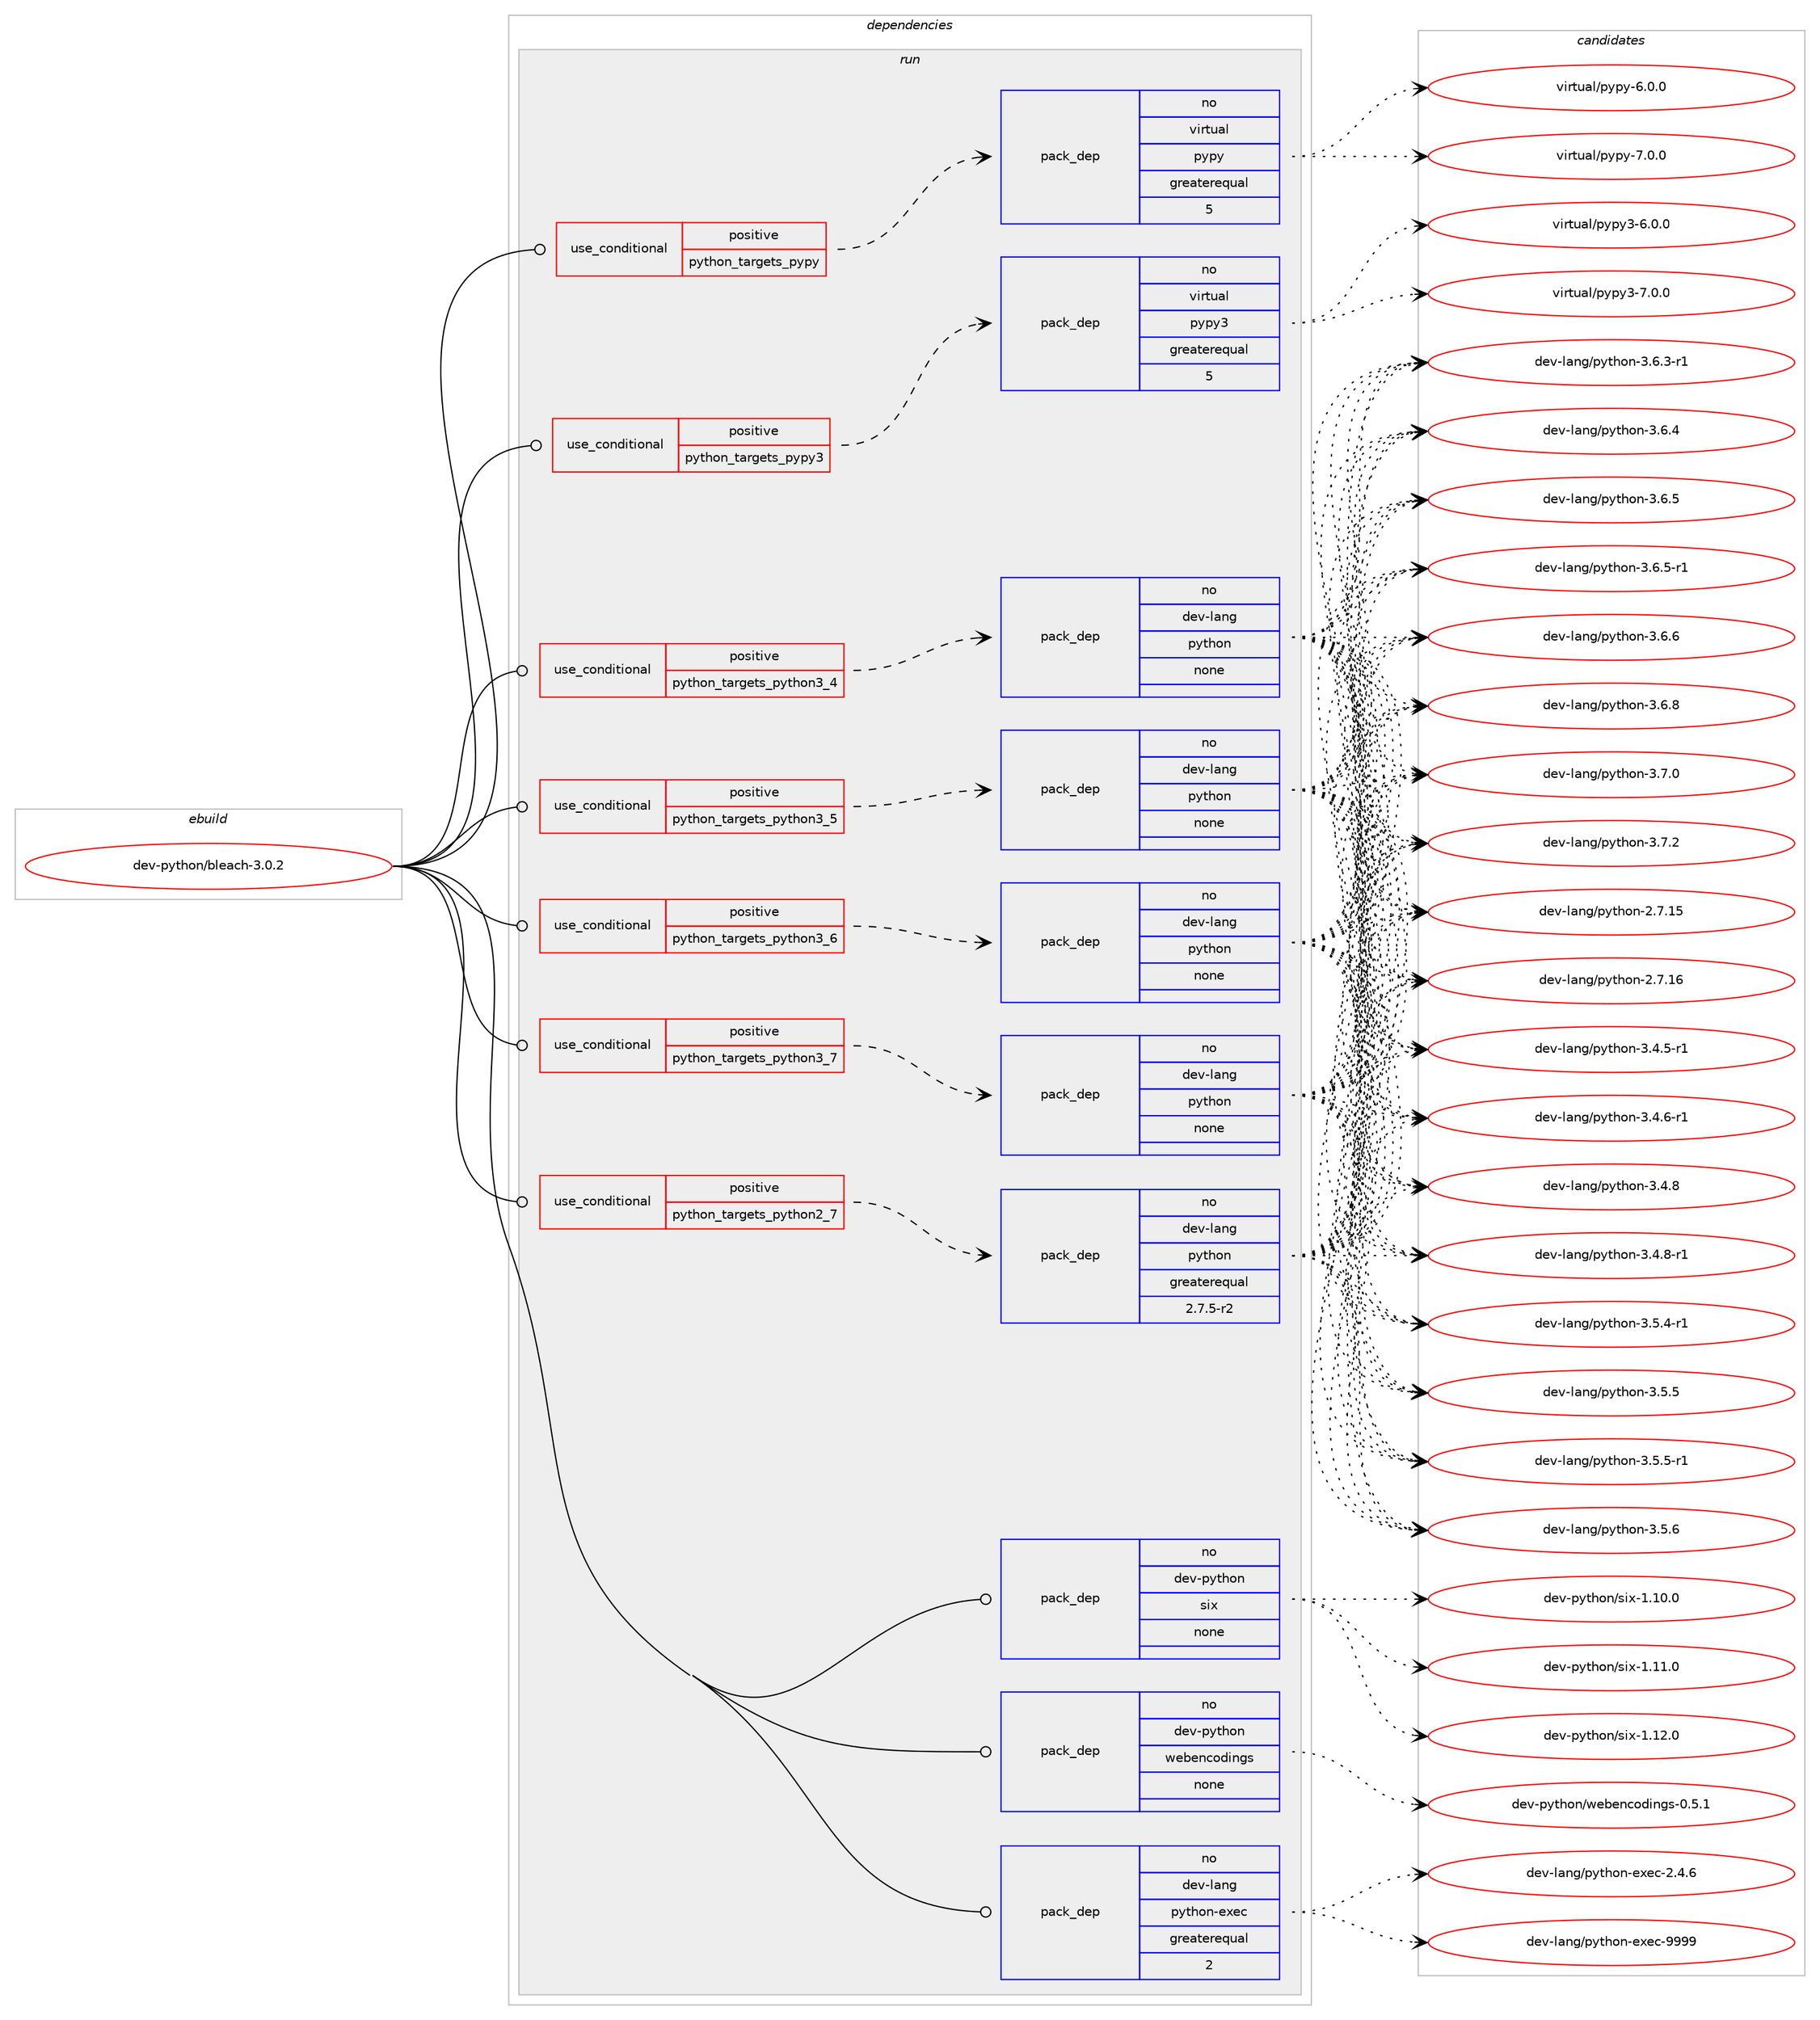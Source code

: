 digraph prolog {

# *************
# Graph options
# *************

newrank=true;
concentrate=true;
compound=true;
graph [rankdir=LR,fontname=Helvetica,fontsize=10,ranksep=1.5];#, ranksep=2.5, nodesep=0.2];
edge  [arrowhead=vee];
node  [fontname=Helvetica,fontsize=10];

# **********
# The ebuild
# **********

subgraph cluster_leftcol {
color=gray;
rank=same;
label=<<i>ebuild</i>>;
id [label="dev-python/bleach-3.0.2", color=red, width=4, href="../dev-python/bleach-3.0.2.svg"];
}

# ****************
# The dependencies
# ****************

subgraph cluster_midcol {
color=gray;
label=<<i>dependencies</i>>;
subgraph cluster_compile {
fillcolor="#eeeeee";
style=filled;
label=<<i>compile</i>>;
}
subgraph cluster_compileandrun {
fillcolor="#eeeeee";
style=filled;
label=<<i>compile and run</i>>;
}
subgraph cluster_run {
fillcolor="#eeeeee";
style=filled;
label=<<i>run</i>>;
subgraph cond371709 {
dependency1401292 [label=<<TABLE BORDER="0" CELLBORDER="1" CELLSPACING="0" CELLPADDING="4"><TR><TD ROWSPAN="3" CELLPADDING="10">use_conditional</TD></TR><TR><TD>positive</TD></TR><TR><TD>python_targets_pypy</TD></TR></TABLE>>, shape=none, color=red];
subgraph pack1006355 {
dependency1401293 [label=<<TABLE BORDER="0" CELLBORDER="1" CELLSPACING="0" CELLPADDING="4" WIDTH="220"><TR><TD ROWSPAN="6" CELLPADDING="30">pack_dep</TD></TR><TR><TD WIDTH="110">no</TD></TR><TR><TD>virtual</TD></TR><TR><TD>pypy</TD></TR><TR><TD>greaterequal</TD></TR><TR><TD>5</TD></TR></TABLE>>, shape=none, color=blue];
}
dependency1401292:e -> dependency1401293:w [weight=20,style="dashed",arrowhead="vee"];
}
id:e -> dependency1401292:w [weight=20,style="solid",arrowhead="odot"];
subgraph cond371710 {
dependency1401294 [label=<<TABLE BORDER="0" CELLBORDER="1" CELLSPACING="0" CELLPADDING="4"><TR><TD ROWSPAN="3" CELLPADDING="10">use_conditional</TD></TR><TR><TD>positive</TD></TR><TR><TD>python_targets_pypy3</TD></TR></TABLE>>, shape=none, color=red];
subgraph pack1006356 {
dependency1401295 [label=<<TABLE BORDER="0" CELLBORDER="1" CELLSPACING="0" CELLPADDING="4" WIDTH="220"><TR><TD ROWSPAN="6" CELLPADDING="30">pack_dep</TD></TR><TR><TD WIDTH="110">no</TD></TR><TR><TD>virtual</TD></TR><TR><TD>pypy3</TD></TR><TR><TD>greaterequal</TD></TR><TR><TD>5</TD></TR></TABLE>>, shape=none, color=blue];
}
dependency1401294:e -> dependency1401295:w [weight=20,style="dashed",arrowhead="vee"];
}
id:e -> dependency1401294:w [weight=20,style="solid",arrowhead="odot"];
subgraph cond371711 {
dependency1401296 [label=<<TABLE BORDER="0" CELLBORDER="1" CELLSPACING="0" CELLPADDING="4"><TR><TD ROWSPAN="3" CELLPADDING="10">use_conditional</TD></TR><TR><TD>positive</TD></TR><TR><TD>python_targets_python2_7</TD></TR></TABLE>>, shape=none, color=red];
subgraph pack1006357 {
dependency1401297 [label=<<TABLE BORDER="0" CELLBORDER="1" CELLSPACING="0" CELLPADDING="4" WIDTH="220"><TR><TD ROWSPAN="6" CELLPADDING="30">pack_dep</TD></TR><TR><TD WIDTH="110">no</TD></TR><TR><TD>dev-lang</TD></TR><TR><TD>python</TD></TR><TR><TD>greaterequal</TD></TR><TR><TD>2.7.5-r2</TD></TR></TABLE>>, shape=none, color=blue];
}
dependency1401296:e -> dependency1401297:w [weight=20,style="dashed",arrowhead="vee"];
}
id:e -> dependency1401296:w [weight=20,style="solid",arrowhead="odot"];
subgraph cond371712 {
dependency1401298 [label=<<TABLE BORDER="0" CELLBORDER="1" CELLSPACING="0" CELLPADDING="4"><TR><TD ROWSPAN="3" CELLPADDING="10">use_conditional</TD></TR><TR><TD>positive</TD></TR><TR><TD>python_targets_python3_4</TD></TR></TABLE>>, shape=none, color=red];
subgraph pack1006358 {
dependency1401299 [label=<<TABLE BORDER="0" CELLBORDER="1" CELLSPACING="0" CELLPADDING="4" WIDTH="220"><TR><TD ROWSPAN="6" CELLPADDING="30">pack_dep</TD></TR><TR><TD WIDTH="110">no</TD></TR><TR><TD>dev-lang</TD></TR><TR><TD>python</TD></TR><TR><TD>none</TD></TR><TR><TD></TD></TR></TABLE>>, shape=none, color=blue];
}
dependency1401298:e -> dependency1401299:w [weight=20,style="dashed",arrowhead="vee"];
}
id:e -> dependency1401298:w [weight=20,style="solid",arrowhead="odot"];
subgraph cond371713 {
dependency1401300 [label=<<TABLE BORDER="0" CELLBORDER="1" CELLSPACING="0" CELLPADDING="4"><TR><TD ROWSPAN="3" CELLPADDING="10">use_conditional</TD></TR><TR><TD>positive</TD></TR><TR><TD>python_targets_python3_5</TD></TR></TABLE>>, shape=none, color=red];
subgraph pack1006359 {
dependency1401301 [label=<<TABLE BORDER="0" CELLBORDER="1" CELLSPACING="0" CELLPADDING="4" WIDTH="220"><TR><TD ROWSPAN="6" CELLPADDING="30">pack_dep</TD></TR><TR><TD WIDTH="110">no</TD></TR><TR><TD>dev-lang</TD></TR><TR><TD>python</TD></TR><TR><TD>none</TD></TR><TR><TD></TD></TR></TABLE>>, shape=none, color=blue];
}
dependency1401300:e -> dependency1401301:w [weight=20,style="dashed",arrowhead="vee"];
}
id:e -> dependency1401300:w [weight=20,style="solid",arrowhead="odot"];
subgraph cond371714 {
dependency1401302 [label=<<TABLE BORDER="0" CELLBORDER="1" CELLSPACING="0" CELLPADDING="4"><TR><TD ROWSPAN="3" CELLPADDING="10">use_conditional</TD></TR><TR><TD>positive</TD></TR><TR><TD>python_targets_python3_6</TD></TR></TABLE>>, shape=none, color=red];
subgraph pack1006360 {
dependency1401303 [label=<<TABLE BORDER="0" CELLBORDER="1" CELLSPACING="0" CELLPADDING="4" WIDTH="220"><TR><TD ROWSPAN="6" CELLPADDING="30">pack_dep</TD></TR><TR><TD WIDTH="110">no</TD></TR><TR><TD>dev-lang</TD></TR><TR><TD>python</TD></TR><TR><TD>none</TD></TR><TR><TD></TD></TR></TABLE>>, shape=none, color=blue];
}
dependency1401302:e -> dependency1401303:w [weight=20,style="dashed",arrowhead="vee"];
}
id:e -> dependency1401302:w [weight=20,style="solid",arrowhead="odot"];
subgraph cond371715 {
dependency1401304 [label=<<TABLE BORDER="0" CELLBORDER="1" CELLSPACING="0" CELLPADDING="4"><TR><TD ROWSPAN="3" CELLPADDING="10">use_conditional</TD></TR><TR><TD>positive</TD></TR><TR><TD>python_targets_python3_7</TD></TR></TABLE>>, shape=none, color=red];
subgraph pack1006361 {
dependency1401305 [label=<<TABLE BORDER="0" CELLBORDER="1" CELLSPACING="0" CELLPADDING="4" WIDTH="220"><TR><TD ROWSPAN="6" CELLPADDING="30">pack_dep</TD></TR><TR><TD WIDTH="110">no</TD></TR><TR><TD>dev-lang</TD></TR><TR><TD>python</TD></TR><TR><TD>none</TD></TR><TR><TD></TD></TR></TABLE>>, shape=none, color=blue];
}
dependency1401304:e -> dependency1401305:w [weight=20,style="dashed",arrowhead="vee"];
}
id:e -> dependency1401304:w [weight=20,style="solid",arrowhead="odot"];
subgraph pack1006362 {
dependency1401306 [label=<<TABLE BORDER="0" CELLBORDER="1" CELLSPACING="0" CELLPADDING="4" WIDTH="220"><TR><TD ROWSPAN="6" CELLPADDING="30">pack_dep</TD></TR><TR><TD WIDTH="110">no</TD></TR><TR><TD>dev-lang</TD></TR><TR><TD>python-exec</TD></TR><TR><TD>greaterequal</TD></TR><TR><TD>2</TD></TR></TABLE>>, shape=none, color=blue];
}
id:e -> dependency1401306:w [weight=20,style="solid",arrowhead="odot"];
subgraph pack1006363 {
dependency1401307 [label=<<TABLE BORDER="0" CELLBORDER="1" CELLSPACING="0" CELLPADDING="4" WIDTH="220"><TR><TD ROWSPAN="6" CELLPADDING="30">pack_dep</TD></TR><TR><TD WIDTH="110">no</TD></TR><TR><TD>dev-python</TD></TR><TR><TD>six</TD></TR><TR><TD>none</TD></TR><TR><TD></TD></TR></TABLE>>, shape=none, color=blue];
}
id:e -> dependency1401307:w [weight=20,style="solid",arrowhead="odot"];
subgraph pack1006364 {
dependency1401308 [label=<<TABLE BORDER="0" CELLBORDER="1" CELLSPACING="0" CELLPADDING="4" WIDTH="220"><TR><TD ROWSPAN="6" CELLPADDING="30">pack_dep</TD></TR><TR><TD WIDTH="110">no</TD></TR><TR><TD>dev-python</TD></TR><TR><TD>webencodings</TD></TR><TR><TD>none</TD></TR><TR><TD></TD></TR></TABLE>>, shape=none, color=blue];
}
id:e -> dependency1401308:w [weight=20,style="solid",arrowhead="odot"];
}
}

# **************
# The candidates
# **************

subgraph cluster_choices {
rank=same;
color=gray;
label=<<i>candidates</i>>;

subgraph choice1006355 {
color=black;
nodesep=1;
choice1181051141161179710847112121112121455446484648 [label="virtual/pypy-6.0.0", color=red, width=4,href="../virtual/pypy-6.0.0.svg"];
choice1181051141161179710847112121112121455546484648 [label="virtual/pypy-7.0.0", color=red, width=4,href="../virtual/pypy-7.0.0.svg"];
dependency1401293:e -> choice1181051141161179710847112121112121455446484648:w [style=dotted,weight="100"];
dependency1401293:e -> choice1181051141161179710847112121112121455546484648:w [style=dotted,weight="100"];
}
subgraph choice1006356 {
color=black;
nodesep=1;
choice118105114116117971084711212111212151455446484648 [label="virtual/pypy3-6.0.0", color=red, width=4,href="../virtual/pypy3-6.0.0.svg"];
choice118105114116117971084711212111212151455546484648 [label="virtual/pypy3-7.0.0", color=red, width=4,href="../virtual/pypy3-7.0.0.svg"];
dependency1401295:e -> choice118105114116117971084711212111212151455446484648:w [style=dotted,weight="100"];
dependency1401295:e -> choice118105114116117971084711212111212151455546484648:w [style=dotted,weight="100"];
}
subgraph choice1006357 {
color=black;
nodesep=1;
choice10010111845108971101034711212111610411111045504655464953 [label="dev-lang/python-2.7.15", color=red, width=4,href="../dev-lang/python-2.7.15.svg"];
choice10010111845108971101034711212111610411111045504655464954 [label="dev-lang/python-2.7.16", color=red, width=4,href="../dev-lang/python-2.7.16.svg"];
choice1001011184510897110103471121211161041111104551465246534511449 [label="dev-lang/python-3.4.5-r1", color=red, width=4,href="../dev-lang/python-3.4.5-r1.svg"];
choice1001011184510897110103471121211161041111104551465246544511449 [label="dev-lang/python-3.4.6-r1", color=red, width=4,href="../dev-lang/python-3.4.6-r1.svg"];
choice100101118451089711010347112121116104111110455146524656 [label="dev-lang/python-3.4.8", color=red, width=4,href="../dev-lang/python-3.4.8.svg"];
choice1001011184510897110103471121211161041111104551465246564511449 [label="dev-lang/python-3.4.8-r1", color=red, width=4,href="../dev-lang/python-3.4.8-r1.svg"];
choice1001011184510897110103471121211161041111104551465346524511449 [label="dev-lang/python-3.5.4-r1", color=red, width=4,href="../dev-lang/python-3.5.4-r1.svg"];
choice100101118451089711010347112121116104111110455146534653 [label="dev-lang/python-3.5.5", color=red, width=4,href="../dev-lang/python-3.5.5.svg"];
choice1001011184510897110103471121211161041111104551465346534511449 [label="dev-lang/python-3.5.5-r1", color=red, width=4,href="../dev-lang/python-3.5.5-r1.svg"];
choice100101118451089711010347112121116104111110455146534654 [label="dev-lang/python-3.5.6", color=red, width=4,href="../dev-lang/python-3.5.6.svg"];
choice1001011184510897110103471121211161041111104551465446514511449 [label="dev-lang/python-3.6.3-r1", color=red, width=4,href="../dev-lang/python-3.6.3-r1.svg"];
choice100101118451089711010347112121116104111110455146544652 [label="dev-lang/python-3.6.4", color=red, width=4,href="../dev-lang/python-3.6.4.svg"];
choice100101118451089711010347112121116104111110455146544653 [label="dev-lang/python-3.6.5", color=red, width=4,href="../dev-lang/python-3.6.5.svg"];
choice1001011184510897110103471121211161041111104551465446534511449 [label="dev-lang/python-3.6.5-r1", color=red, width=4,href="../dev-lang/python-3.6.5-r1.svg"];
choice100101118451089711010347112121116104111110455146544654 [label="dev-lang/python-3.6.6", color=red, width=4,href="../dev-lang/python-3.6.6.svg"];
choice100101118451089711010347112121116104111110455146544656 [label="dev-lang/python-3.6.8", color=red, width=4,href="../dev-lang/python-3.6.8.svg"];
choice100101118451089711010347112121116104111110455146554648 [label="dev-lang/python-3.7.0", color=red, width=4,href="../dev-lang/python-3.7.0.svg"];
choice100101118451089711010347112121116104111110455146554650 [label="dev-lang/python-3.7.2", color=red, width=4,href="../dev-lang/python-3.7.2.svg"];
dependency1401297:e -> choice10010111845108971101034711212111610411111045504655464953:w [style=dotted,weight="100"];
dependency1401297:e -> choice10010111845108971101034711212111610411111045504655464954:w [style=dotted,weight="100"];
dependency1401297:e -> choice1001011184510897110103471121211161041111104551465246534511449:w [style=dotted,weight="100"];
dependency1401297:e -> choice1001011184510897110103471121211161041111104551465246544511449:w [style=dotted,weight="100"];
dependency1401297:e -> choice100101118451089711010347112121116104111110455146524656:w [style=dotted,weight="100"];
dependency1401297:e -> choice1001011184510897110103471121211161041111104551465246564511449:w [style=dotted,weight="100"];
dependency1401297:e -> choice1001011184510897110103471121211161041111104551465346524511449:w [style=dotted,weight="100"];
dependency1401297:e -> choice100101118451089711010347112121116104111110455146534653:w [style=dotted,weight="100"];
dependency1401297:e -> choice1001011184510897110103471121211161041111104551465346534511449:w [style=dotted,weight="100"];
dependency1401297:e -> choice100101118451089711010347112121116104111110455146534654:w [style=dotted,weight="100"];
dependency1401297:e -> choice1001011184510897110103471121211161041111104551465446514511449:w [style=dotted,weight="100"];
dependency1401297:e -> choice100101118451089711010347112121116104111110455146544652:w [style=dotted,weight="100"];
dependency1401297:e -> choice100101118451089711010347112121116104111110455146544653:w [style=dotted,weight="100"];
dependency1401297:e -> choice1001011184510897110103471121211161041111104551465446534511449:w [style=dotted,weight="100"];
dependency1401297:e -> choice100101118451089711010347112121116104111110455146544654:w [style=dotted,weight="100"];
dependency1401297:e -> choice100101118451089711010347112121116104111110455146544656:w [style=dotted,weight="100"];
dependency1401297:e -> choice100101118451089711010347112121116104111110455146554648:w [style=dotted,weight="100"];
dependency1401297:e -> choice100101118451089711010347112121116104111110455146554650:w [style=dotted,weight="100"];
}
subgraph choice1006358 {
color=black;
nodesep=1;
choice10010111845108971101034711212111610411111045504655464953 [label="dev-lang/python-2.7.15", color=red, width=4,href="../dev-lang/python-2.7.15.svg"];
choice10010111845108971101034711212111610411111045504655464954 [label="dev-lang/python-2.7.16", color=red, width=4,href="../dev-lang/python-2.7.16.svg"];
choice1001011184510897110103471121211161041111104551465246534511449 [label="dev-lang/python-3.4.5-r1", color=red, width=4,href="../dev-lang/python-3.4.5-r1.svg"];
choice1001011184510897110103471121211161041111104551465246544511449 [label="dev-lang/python-3.4.6-r1", color=red, width=4,href="../dev-lang/python-3.4.6-r1.svg"];
choice100101118451089711010347112121116104111110455146524656 [label="dev-lang/python-3.4.8", color=red, width=4,href="../dev-lang/python-3.4.8.svg"];
choice1001011184510897110103471121211161041111104551465246564511449 [label="dev-lang/python-3.4.8-r1", color=red, width=4,href="../dev-lang/python-3.4.8-r1.svg"];
choice1001011184510897110103471121211161041111104551465346524511449 [label="dev-lang/python-3.5.4-r1", color=red, width=4,href="../dev-lang/python-3.5.4-r1.svg"];
choice100101118451089711010347112121116104111110455146534653 [label="dev-lang/python-3.5.5", color=red, width=4,href="../dev-lang/python-3.5.5.svg"];
choice1001011184510897110103471121211161041111104551465346534511449 [label="dev-lang/python-3.5.5-r1", color=red, width=4,href="../dev-lang/python-3.5.5-r1.svg"];
choice100101118451089711010347112121116104111110455146534654 [label="dev-lang/python-3.5.6", color=red, width=4,href="../dev-lang/python-3.5.6.svg"];
choice1001011184510897110103471121211161041111104551465446514511449 [label="dev-lang/python-3.6.3-r1", color=red, width=4,href="../dev-lang/python-3.6.3-r1.svg"];
choice100101118451089711010347112121116104111110455146544652 [label="dev-lang/python-3.6.4", color=red, width=4,href="../dev-lang/python-3.6.4.svg"];
choice100101118451089711010347112121116104111110455146544653 [label="dev-lang/python-3.6.5", color=red, width=4,href="../dev-lang/python-3.6.5.svg"];
choice1001011184510897110103471121211161041111104551465446534511449 [label="dev-lang/python-3.6.5-r1", color=red, width=4,href="../dev-lang/python-3.6.5-r1.svg"];
choice100101118451089711010347112121116104111110455146544654 [label="dev-lang/python-3.6.6", color=red, width=4,href="../dev-lang/python-3.6.6.svg"];
choice100101118451089711010347112121116104111110455146544656 [label="dev-lang/python-3.6.8", color=red, width=4,href="../dev-lang/python-3.6.8.svg"];
choice100101118451089711010347112121116104111110455146554648 [label="dev-lang/python-3.7.0", color=red, width=4,href="../dev-lang/python-3.7.0.svg"];
choice100101118451089711010347112121116104111110455146554650 [label="dev-lang/python-3.7.2", color=red, width=4,href="../dev-lang/python-3.7.2.svg"];
dependency1401299:e -> choice10010111845108971101034711212111610411111045504655464953:w [style=dotted,weight="100"];
dependency1401299:e -> choice10010111845108971101034711212111610411111045504655464954:w [style=dotted,weight="100"];
dependency1401299:e -> choice1001011184510897110103471121211161041111104551465246534511449:w [style=dotted,weight="100"];
dependency1401299:e -> choice1001011184510897110103471121211161041111104551465246544511449:w [style=dotted,weight="100"];
dependency1401299:e -> choice100101118451089711010347112121116104111110455146524656:w [style=dotted,weight="100"];
dependency1401299:e -> choice1001011184510897110103471121211161041111104551465246564511449:w [style=dotted,weight="100"];
dependency1401299:e -> choice1001011184510897110103471121211161041111104551465346524511449:w [style=dotted,weight="100"];
dependency1401299:e -> choice100101118451089711010347112121116104111110455146534653:w [style=dotted,weight="100"];
dependency1401299:e -> choice1001011184510897110103471121211161041111104551465346534511449:w [style=dotted,weight="100"];
dependency1401299:e -> choice100101118451089711010347112121116104111110455146534654:w [style=dotted,weight="100"];
dependency1401299:e -> choice1001011184510897110103471121211161041111104551465446514511449:w [style=dotted,weight="100"];
dependency1401299:e -> choice100101118451089711010347112121116104111110455146544652:w [style=dotted,weight="100"];
dependency1401299:e -> choice100101118451089711010347112121116104111110455146544653:w [style=dotted,weight="100"];
dependency1401299:e -> choice1001011184510897110103471121211161041111104551465446534511449:w [style=dotted,weight="100"];
dependency1401299:e -> choice100101118451089711010347112121116104111110455146544654:w [style=dotted,weight="100"];
dependency1401299:e -> choice100101118451089711010347112121116104111110455146544656:w [style=dotted,weight="100"];
dependency1401299:e -> choice100101118451089711010347112121116104111110455146554648:w [style=dotted,weight="100"];
dependency1401299:e -> choice100101118451089711010347112121116104111110455146554650:w [style=dotted,weight="100"];
}
subgraph choice1006359 {
color=black;
nodesep=1;
choice10010111845108971101034711212111610411111045504655464953 [label="dev-lang/python-2.7.15", color=red, width=4,href="../dev-lang/python-2.7.15.svg"];
choice10010111845108971101034711212111610411111045504655464954 [label="dev-lang/python-2.7.16", color=red, width=4,href="../dev-lang/python-2.7.16.svg"];
choice1001011184510897110103471121211161041111104551465246534511449 [label="dev-lang/python-3.4.5-r1", color=red, width=4,href="../dev-lang/python-3.4.5-r1.svg"];
choice1001011184510897110103471121211161041111104551465246544511449 [label="dev-lang/python-3.4.6-r1", color=red, width=4,href="../dev-lang/python-3.4.6-r1.svg"];
choice100101118451089711010347112121116104111110455146524656 [label="dev-lang/python-3.4.8", color=red, width=4,href="../dev-lang/python-3.4.8.svg"];
choice1001011184510897110103471121211161041111104551465246564511449 [label="dev-lang/python-3.4.8-r1", color=red, width=4,href="../dev-lang/python-3.4.8-r1.svg"];
choice1001011184510897110103471121211161041111104551465346524511449 [label="dev-lang/python-3.5.4-r1", color=red, width=4,href="../dev-lang/python-3.5.4-r1.svg"];
choice100101118451089711010347112121116104111110455146534653 [label="dev-lang/python-3.5.5", color=red, width=4,href="../dev-lang/python-3.5.5.svg"];
choice1001011184510897110103471121211161041111104551465346534511449 [label="dev-lang/python-3.5.5-r1", color=red, width=4,href="../dev-lang/python-3.5.5-r1.svg"];
choice100101118451089711010347112121116104111110455146534654 [label="dev-lang/python-3.5.6", color=red, width=4,href="../dev-lang/python-3.5.6.svg"];
choice1001011184510897110103471121211161041111104551465446514511449 [label="dev-lang/python-3.6.3-r1", color=red, width=4,href="../dev-lang/python-3.6.3-r1.svg"];
choice100101118451089711010347112121116104111110455146544652 [label="dev-lang/python-3.6.4", color=red, width=4,href="../dev-lang/python-3.6.4.svg"];
choice100101118451089711010347112121116104111110455146544653 [label="dev-lang/python-3.6.5", color=red, width=4,href="../dev-lang/python-3.6.5.svg"];
choice1001011184510897110103471121211161041111104551465446534511449 [label="dev-lang/python-3.6.5-r1", color=red, width=4,href="../dev-lang/python-3.6.5-r1.svg"];
choice100101118451089711010347112121116104111110455146544654 [label="dev-lang/python-3.6.6", color=red, width=4,href="../dev-lang/python-3.6.6.svg"];
choice100101118451089711010347112121116104111110455146544656 [label="dev-lang/python-3.6.8", color=red, width=4,href="../dev-lang/python-3.6.8.svg"];
choice100101118451089711010347112121116104111110455146554648 [label="dev-lang/python-3.7.0", color=red, width=4,href="../dev-lang/python-3.7.0.svg"];
choice100101118451089711010347112121116104111110455146554650 [label="dev-lang/python-3.7.2", color=red, width=4,href="../dev-lang/python-3.7.2.svg"];
dependency1401301:e -> choice10010111845108971101034711212111610411111045504655464953:w [style=dotted,weight="100"];
dependency1401301:e -> choice10010111845108971101034711212111610411111045504655464954:w [style=dotted,weight="100"];
dependency1401301:e -> choice1001011184510897110103471121211161041111104551465246534511449:w [style=dotted,weight="100"];
dependency1401301:e -> choice1001011184510897110103471121211161041111104551465246544511449:w [style=dotted,weight="100"];
dependency1401301:e -> choice100101118451089711010347112121116104111110455146524656:w [style=dotted,weight="100"];
dependency1401301:e -> choice1001011184510897110103471121211161041111104551465246564511449:w [style=dotted,weight="100"];
dependency1401301:e -> choice1001011184510897110103471121211161041111104551465346524511449:w [style=dotted,weight="100"];
dependency1401301:e -> choice100101118451089711010347112121116104111110455146534653:w [style=dotted,weight="100"];
dependency1401301:e -> choice1001011184510897110103471121211161041111104551465346534511449:w [style=dotted,weight="100"];
dependency1401301:e -> choice100101118451089711010347112121116104111110455146534654:w [style=dotted,weight="100"];
dependency1401301:e -> choice1001011184510897110103471121211161041111104551465446514511449:w [style=dotted,weight="100"];
dependency1401301:e -> choice100101118451089711010347112121116104111110455146544652:w [style=dotted,weight="100"];
dependency1401301:e -> choice100101118451089711010347112121116104111110455146544653:w [style=dotted,weight="100"];
dependency1401301:e -> choice1001011184510897110103471121211161041111104551465446534511449:w [style=dotted,weight="100"];
dependency1401301:e -> choice100101118451089711010347112121116104111110455146544654:w [style=dotted,weight="100"];
dependency1401301:e -> choice100101118451089711010347112121116104111110455146544656:w [style=dotted,weight="100"];
dependency1401301:e -> choice100101118451089711010347112121116104111110455146554648:w [style=dotted,weight="100"];
dependency1401301:e -> choice100101118451089711010347112121116104111110455146554650:w [style=dotted,weight="100"];
}
subgraph choice1006360 {
color=black;
nodesep=1;
choice10010111845108971101034711212111610411111045504655464953 [label="dev-lang/python-2.7.15", color=red, width=4,href="../dev-lang/python-2.7.15.svg"];
choice10010111845108971101034711212111610411111045504655464954 [label="dev-lang/python-2.7.16", color=red, width=4,href="../dev-lang/python-2.7.16.svg"];
choice1001011184510897110103471121211161041111104551465246534511449 [label="dev-lang/python-3.4.5-r1", color=red, width=4,href="../dev-lang/python-3.4.5-r1.svg"];
choice1001011184510897110103471121211161041111104551465246544511449 [label="dev-lang/python-3.4.6-r1", color=red, width=4,href="../dev-lang/python-3.4.6-r1.svg"];
choice100101118451089711010347112121116104111110455146524656 [label="dev-lang/python-3.4.8", color=red, width=4,href="../dev-lang/python-3.4.8.svg"];
choice1001011184510897110103471121211161041111104551465246564511449 [label="dev-lang/python-3.4.8-r1", color=red, width=4,href="../dev-lang/python-3.4.8-r1.svg"];
choice1001011184510897110103471121211161041111104551465346524511449 [label="dev-lang/python-3.5.4-r1", color=red, width=4,href="../dev-lang/python-3.5.4-r1.svg"];
choice100101118451089711010347112121116104111110455146534653 [label="dev-lang/python-3.5.5", color=red, width=4,href="../dev-lang/python-3.5.5.svg"];
choice1001011184510897110103471121211161041111104551465346534511449 [label="dev-lang/python-3.5.5-r1", color=red, width=4,href="../dev-lang/python-3.5.5-r1.svg"];
choice100101118451089711010347112121116104111110455146534654 [label="dev-lang/python-3.5.6", color=red, width=4,href="../dev-lang/python-3.5.6.svg"];
choice1001011184510897110103471121211161041111104551465446514511449 [label="dev-lang/python-3.6.3-r1", color=red, width=4,href="../dev-lang/python-3.6.3-r1.svg"];
choice100101118451089711010347112121116104111110455146544652 [label="dev-lang/python-3.6.4", color=red, width=4,href="../dev-lang/python-3.6.4.svg"];
choice100101118451089711010347112121116104111110455146544653 [label="dev-lang/python-3.6.5", color=red, width=4,href="../dev-lang/python-3.6.5.svg"];
choice1001011184510897110103471121211161041111104551465446534511449 [label="dev-lang/python-3.6.5-r1", color=red, width=4,href="../dev-lang/python-3.6.5-r1.svg"];
choice100101118451089711010347112121116104111110455146544654 [label="dev-lang/python-3.6.6", color=red, width=4,href="../dev-lang/python-3.6.6.svg"];
choice100101118451089711010347112121116104111110455146544656 [label="dev-lang/python-3.6.8", color=red, width=4,href="../dev-lang/python-3.6.8.svg"];
choice100101118451089711010347112121116104111110455146554648 [label="dev-lang/python-3.7.0", color=red, width=4,href="../dev-lang/python-3.7.0.svg"];
choice100101118451089711010347112121116104111110455146554650 [label="dev-lang/python-3.7.2", color=red, width=4,href="../dev-lang/python-3.7.2.svg"];
dependency1401303:e -> choice10010111845108971101034711212111610411111045504655464953:w [style=dotted,weight="100"];
dependency1401303:e -> choice10010111845108971101034711212111610411111045504655464954:w [style=dotted,weight="100"];
dependency1401303:e -> choice1001011184510897110103471121211161041111104551465246534511449:w [style=dotted,weight="100"];
dependency1401303:e -> choice1001011184510897110103471121211161041111104551465246544511449:w [style=dotted,weight="100"];
dependency1401303:e -> choice100101118451089711010347112121116104111110455146524656:w [style=dotted,weight="100"];
dependency1401303:e -> choice1001011184510897110103471121211161041111104551465246564511449:w [style=dotted,weight="100"];
dependency1401303:e -> choice1001011184510897110103471121211161041111104551465346524511449:w [style=dotted,weight="100"];
dependency1401303:e -> choice100101118451089711010347112121116104111110455146534653:w [style=dotted,weight="100"];
dependency1401303:e -> choice1001011184510897110103471121211161041111104551465346534511449:w [style=dotted,weight="100"];
dependency1401303:e -> choice100101118451089711010347112121116104111110455146534654:w [style=dotted,weight="100"];
dependency1401303:e -> choice1001011184510897110103471121211161041111104551465446514511449:w [style=dotted,weight="100"];
dependency1401303:e -> choice100101118451089711010347112121116104111110455146544652:w [style=dotted,weight="100"];
dependency1401303:e -> choice100101118451089711010347112121116104111110455146544653:w [style=dotted,weight="100"];
dependency1401303:e -> choice1001011184510897110103471121211161041111104551465446534511449:w [style=dotted,weight="100"];
dependency1401303:e -> choice100101118451089711010347112121116104111110455146544654:w [style=dotted,weight="100"];
dependency1401303:e -> choice100101118451089711010347112121116104111110455146544656:w [style=dotted,weight="100"];
dependency1401303:e -> choice100101118451089711010347112121116104111110455146554648:w [style=dotted,weight="100"];
dependency1401303:e -> choice100101118451089711010347112121116104111110455146554650:w [style=dotted,weight="100"];
}
subgraph choice1006361 {
color=black;
nodesep=1;
choice10010111845108971101034711212111610411111045504655464953 [label="dev-lang/python-2.7.15", color=red, width=4,href="../dev-lang/python-2.7.15.svg"];
choice10010111845108971101034711212111610411111045504655464954 [label="dev-lang/python-2.7.16", color=red, width=4,href="../dev-lang/python-2.7.16.svg"];
choice1001011184510897110103471121211161041111104551465246534511449 [label="dev-lang/python-3.4.5-r1", color=red, width=4,href="../dev-lang/python-3.4.5-r1.svg"];
choice1001011184510897110103471121211161041111104551465246544511449 [label="dev-lang/python-3.4.6-r1", color=red, width=4,href="../dev-lang/python-3.4.6-r1.svg"];
choice100101118451089711010347112121116104111110455146524656 [label="dev-lang/python-3.4.8", color=red, width=4,href="../dev-lang/python-3.4.8.svg"];
choice1001011184510897110103471121211161041111104551465246564511449 [label="dev-lang/python-3.4.8-r1", color=red, width=4,href="../dev-lang/python-3.4.8-r1.svg"];
choice1001011184510897110103471121211161041111104551465346524511449 [label="dev-lang/python-3.5.4-r1", color=red, width=4,href="../dev-lang/python-3.5.4-r1.svg"];
choice100101118451089711010347112121116104111110455146534653 [label="dev-lang/python-3.5.5", color=red, width=4,href="../dev-lang/python-3.5.5.svg"];
choice1001011184510897110103471121211161041111104551465346534511449 [label="dev-lang/python-3.5.5-r1", color=red, width=4,href="../dev-lang/python-3.5.5-r1.svg"];
choice100101118451089711010347112121116104111110455146534654 [label="dev-lang/python-3.5.6", color=red, width=4,href="../dev-lang/python-3.5.6.svg"];
choice1001011184510897110103471121211161041111104551465446514511449 [label="dev-lang/python-3.6.3-r1", color=red, width=4,href="../dev-lang/python-3.6.3-r1.svg"];
choice100101118451089711010347112121116104111110455146544652 [label="dev-lang/python-3.6.4", color=red, width=4,href="../dev-lang/python-3.6.4.svg"];
choice100101118451089711010347112121116104111110455146544653 [label="dev-lang/python-3.6.5", color=red, width=4,href="../dev-lang/python-3.6.5.svg"];
choice1001011184510897110103471121211161041111104551465446534511449 [label="dev-lang/python-3.6.5-r1", color=red, width=4,href="../dev-lang/python-3.6.5-r1.svg"];
choice100101118451089711010347112121116104111110455146544654 [label="dev-lang/python-3.6.6", color=red, width=4,href="../dev-lang/python-3.6.6.svg"];
choice100101118451089711010347112121116104111110455146544656 [label="dev-lang/python-3.6.8", color=red, width=4,href="../dev-lang/python-3.6.8.svg"];
choice100101118451089711010347112121116104111110455146554648 [label="dev-lang/python-3.7.0", color=red, width=4,href="../dev-lang/python-3.7.0.svg"];
choice100101118451089711010347112121116104111110455146554650 [label="dev-lang/python-3.7.2", color=red, width=4,href="../dev-lang/python-3.7.2.svg"];
dependency1401305:e -> choice10010111845108971101034711212111610411111045504655464953:w [style=dotted,weight="100"];
dependency1401305:e -> choice10010111845108971101034711212111610411111045504655464954:w [style=dotted,weight="100"];
dependency1401305:e -> choice1001011184510897110103471121211161041111104551465246534511449:w [style=dotted,weight="100"];
dependency1401305:e -> choice1001011184510897110103471121211161041111104551465246544511449:w [style=dotted,weight="100"];
dependency1401305:e -> choice100101118451089711010347112121116104111110455146524656:w [style=dotted,weight="100"];
dependency1401305:e -> choice1001011184510897110103471121211161041111104551465246564511449:w [style=dotted,weight="100"];
dependency1401305:e -> choice1001011184510897110103471121211161041111104551465346524511449:w [style=dotted,weight="100"];
dependency1401305:e -> choice100101118451089711010347112121116104111110455146534653:w [style=dotted,weight="100"];
dependency1401305:e -> choice1001011184510897110103471121211161041111104551465346534511449:w [style=dotted,weight="100"];
dependency1401305:e -> choice100101118451089711010347112121116104111110455146534654:w [style=dotted,weight="100"];
dependency1401305:e -> choice1001011184510897110103471121211161041111104551465446514511449:w [style=dotted,weight="100"];
dependency1401305:e -> choice100101118451089711010347112121116104111110455146544652:w [style=dotted,weight="100"];
dependency1401305:e -> choice100101118451089711010347112121116104111110455146544653:w [style=dotted,weight="100"];
dependency1401305:e -> choice1001011184510897110103471121211161041111104551465446534511449:w [style=dotted,weight="100"];
dependency1401305:e -> choice100101118451089711010347112121116104111110455146544654:w [style=dotted,weight="100"];
dependency1401305:e -> choice100101118451089711010347112121116104111110455146544656:w [style=dotted,weight="100"];
dependency1401305:e -> choice100101118451089711010347112121116104111110455146554648:w [style=dotted,weight="100"];
dependency1401305:e -> choice100101118451089711010347112121116104111110455146554650:w [style=dotted,weight="100"];
}
subgraph choice1006362 {
color=black;
nodesep=1;
choice1001011184510897110103471121211161041111104510112010199455046524654 [label="dev-lang/python-exec-2.4.6", color=red, width=4,href="../dev-lang/python-exec-2.4.6.svg"];
choice10010111845108971101034711212111610411111045101120101994557575757 [label="dev-lang/python-exec-9999", color=red, width=4,href="../dev-lang/python-exec-9999.svg"];
dependency1401306:e -> choice1001011184510897110103471121211161041111104510112010199455046524654:w [style=dotted,weight="100"];
dependency1401306:e -> choice10010111845108971101034711212111610411111045101120101994557575757:w [style=dotted,weight="100"];
}
subgraph choice1006363 {
color=black;
nodesep=1;
choice100101118451121211161041111104711510512045494649484648 [label="dev-python/six-1.10.0", color=red, width=4,href="../dev-python/six-1.10.0.svg"];
choice100101118451121211161041111104711510512045494649494648 [label="dev-python/six-1.11.0", color=red, width=4,href="../dev-python/six-1.11.0.svg"];
choice100101118451121211161041111104711510512045494649504648 [label="dev-python/six-1.12.0", color=red, width=4,href="../dev-python/six-1.12.0.svg"];
dependency1401307:e -> choice100101118451121211161041111104711510512045494649484648:w [style=dotted,weight="100"];
dependency1401307:e -> choice100101118451121211161041111104711510512045494649494648:w [style=dotted,weight="100"];
dependency1401307:e -> choice100101118451121211161041111104711510512045494649504648:w [style=dotted,weight="100"];
}
subgraph choice1006364 {
color=black;
nodesep=1;
choice10010111845112121116104111110471191019810111099111100105110103115454846534649 [label="dev-python/webencodings-0.5.1", color=red, width=4,href="../dev-python/webencodings-0.5.1.svg"];
dependency1401308:e -> choice10010111845112121116104111110471191019810111099111100105110103115454846534649:w [style=dotted,weight="100"];
}
}

}
